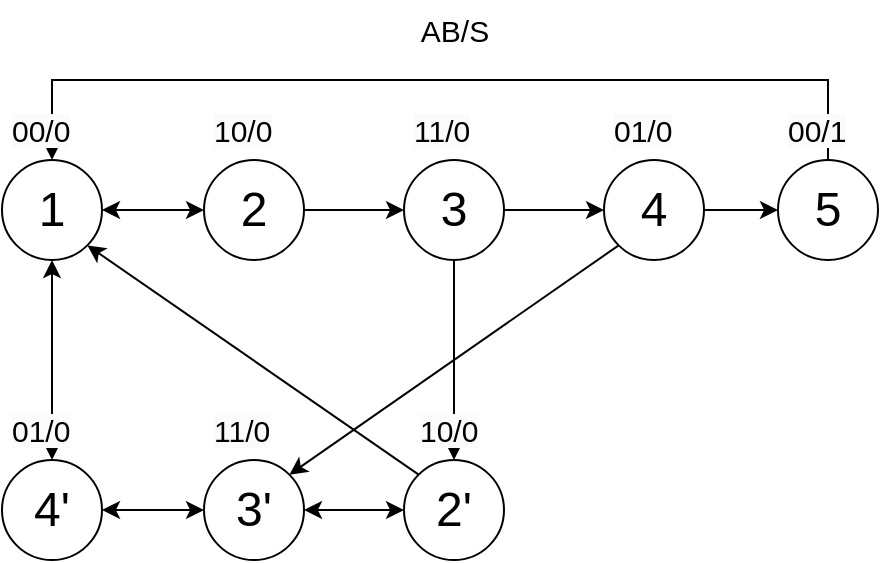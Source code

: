 <mxfile version="22.1.0" type="github">
  <diagram name="Page-1" id="3fErs55-OZsNqXfPUkWB">
    <mxGraphModel dx="724" dy="374" grid="1" gridSize="10" guides="1" tooltips="1" connect="1" arrows="1" fold="1" page="1" pageScale="1" pageWidth="827" pageHeight="1169" math="0" shadow="0">
      <root>
        <mxCell id="0" />
        <mxCell id="1" parent="0" />
        <mxCell id="hiORmIcwOsCS7kN5goXp-3" value="&lt;font style=&quot;font-size: 15px;&quot;&gt;AB/S&lt;/font&gt;" style="text;html=1;align=center;verticalAlign=middle;resizable=0;points=[];autosize=1;strokeColor=none;fillColor=none;" parent="1" vertex="1">
          <mxGeometry x="426" y="90" width="60" height="30" as="geometry" />
        </mxCell>
        <mxCell id="hiORmIcwOsCS7kN5goXp-4" value="&lt;font style=&quot;font-size: 24px;&quot;&gt;1&lt;/font&gt;" style="ellipse;whiteSpace=wrap;html=1;aspect=fixed;" parent="1" vertex="1">
          <mxGeometry x="230" y="170" width="50" height="50" as="geometry" />
        </mxCell>
        <mxCell id="hiORmIcwOsCS7kN5goXp-18" style="edgeStyle=orthogonalEdgeStyle;rounded=0;orthogonalLoop=1;jettySize=auto;html=1;exitX=1;exitY=0.5;exitDx=0;exitDy=0;entryX=0;entryY=0.5;entryDx=0;entryDy=0;" parent="1" source="hiORmIcwOsCS7kN5goXp-6" target="hiORmIcwOsCS7kN5goXp-8" edge="1">
          <mxGeometry relative="1" as="geometry" />
        </mxCell>
        <mxCell id="hiORmIcwOsCS7kN5goXp-6" value="&lt;span style=&quot;font-size: 24px;&quot;&gt;2&lt;/span&gt;" style="ellipse;whiteSpace=wrap;html=1;aspect=fixed;" parent="1" vertex="1">
          <mxGeometry x="331" y="170" width="50" height="50" as="geometry" />
        </mxCell>
        <mxCell id="hiORmIcwOsCS7kN5goXp-7" value="&lt;span style=&quot;color: rgb(0, 0, 0); font-family: Helvetica; font-size: 15px; font-style: normal; font-variant-ligatures: normal; font-variant-caps: normal; font-weight: 400; letter-spacing: normal; orphans: 2; text-align: center; text-indent: 0px; text-transform: none; widows: 2; word-spacing: 0px; -webkit-text-stroke-width: 0px; background-color: rgb(251, 251, 251); text-decoration-thickness: initial; text-decoration-style: initial; text-decoration-color: initial; float: none; display: inline !important;&quot;&gt;10/0&lt;/span&gt;" style="text;whiteSpace=wrap;html=1;" parent="1" vertex="1">
          <mxGeometry x="334" y="140" width="44" height="30" as="geometry" />
        </mxCell>
        <mxCell id="hiORmIcwOsCS7kN5goXp-19" style="edgeStyle=orthogonalEdgeStyle;rounded=0;orthogonalLoop=1;jettySize=auto;html=1;exitX=1;exitY=0.5;exitDx=0;exitDy=0;entryX=0;entryY=0.5;entryDx=0;entryDy=0;" parent="1" source="hiORmIcwOsCS7kN5goXp-8" target="hiORmIcwOsCS7kN5goXp-10" edge="1">
          <mxGeometry relative="1" as="geometry" />
        </mxCell>
        <mxCell id="hiORmIcwOsCS7kN5goXp-43" style="edgeStyle=orthogonalEdgeStyle;rounded=0;orthogonalLoop=1;jettySize=auto;html=1;exitX=0.5;exitY=1;exitDx=0;exitDy=0;" parent="1" source="hiORmIcwOsCS7kN5goXp-8" target="hiORmIcwOsCS7kN5goXp-24" edge="1">
          <mxGeometry relative="1" as="geometry" />
        </mxCell>
        <mxCell id="hiORmIcwOsCS7kN5goXp-8" value="&lt;span style=&quot;font-size: 24px;&quot;&gt;3&lt;/span&gt;" style="ellipse;whiteSpace=wrap;html=1;aspect=fixed;" parent="1" vertex="1">
          <mxGeometry x="431" y="170" width="50" height="50" as="geometry" />
        </mxCell>
        <mxCell id="hiORmIcwOsCS7kN5goXp-9" value="&lt;span style=&quot;color: rgb(0, 0, 0); font-family: Helvetica; font-size: 15px; font-style: normal; font-variant-ligatures: normal; font-variant-caps: normal; font-weight: 400; letter-spacing: normal; orphans: 2; text-align: center; text-indent: 0px; text-transform: none; widows: 2; word-spacing: 0px; -webkit-text-stroke-width: 0px; background-color: rgb(251, 251, 251); text-decoration-thickness: initial; text-decoration-style: initial; text-decoration-color: initial; float: none; display: inline !important;&quot;&gt;11/0&lt;/span&gt;" style="text;whiteSpace=wrap;html=1;" parent="1" vertex="1">
          <mxGeometry x="434" y="140" width="44" height="30" as="geometry" />
        </mxCell>
        <mxCell id="hiORmIcwOsCS7kN5goXp-20" style="edgeStyle=orthogonalEdgeStyle;rounded=0;orthogonalLoop=1;jettySize=auto;html=1;exitX=1;exitY=0.5;exitDx=0;exitDy=0;entryX=0;entryY=0.5;entryDx=0;entryDy=0;" parent="1" source="hiORmIcwOsCS7kN5goXp-10" target="hiORmIcwOsCS7kN5goXp-12" edge="1">
          <mxGeometry relative="1" as="geometry" />
        </mxCell>
        <mxCell id="hiORmIcwOsCS7kN5goXp-10" value="&lt;font style=&quot;font-size: 24px;&quot;&gt;4&lt;/font&gt;" style="ellipse;whiteSpace=wrap;html=1;aspect=fixed;" parent="1" vertex="1">
          <mxGeometry x="531" y="170" width="50" height="50" as="geometry" />
        </mxCell>
        <mxCell id="hiORmIcwOsCS7kN5goXp-11" value="&lt;span style=&quot;color: rgb(0, 0, 0); font-family: Helvetica; font-size: 15px; font-style: normal; font-variant-ligatures: normal; font-variant-caps: normal; font-weight: 400; letter-spacing: normal; orphans: 2; text-align: center; text-indent: 0px; text-transform: none; widows: 2; word-spacing: 0px; -webkit-text-stroke-width: 0px; background-color: rgb(251, 251, 251); text-decoration-thickness: initial; text-decoration-style: initial; text-decoration-color: initial; float: none; display: inline !important;&quot;&gt;01/0&lt;/span&gt;" style="text;whiteSpace=wrap;html=1;" parent="1" vertex="1">
          <mxGeometry x="534" y="140" width="44" height="30" as="geometry" />
        </mxCell>
        <mxCell id="gGBbeoySgylxUfmutvFJ-1" style="edgeStyle=orthogonalEdgeStyle;rounded=0;orthogonalLoop=1;jettySize=auto;html=1;exitX=0.5;exitY=0;exitDx=0;exitDy=0;entryX=0.5;entryY=0;entryDx=0;entryDy=0;" edge="1" parent="1" source="hiORmIcwOsCS7kN5goXp-12" target="hiORmIcwOsCS7kN5goXp-4">
          <mxGeometry relative="1" as="geometry">
            <Array as="points">
              <mxPoint x="643" y="130" />
              <mxPoint x="255" y="130" />
            </Array>
          </mxGeometry>
        </mxCell>
        <mxCell id="hiORmIcwOsCS7kN5goXp-12" value="&lt;font style=&quot;font-size: 24px;&quot;&gt;5&lt;/font&gt;" style="ellipse;whiteSpace=wrap;html=1;aspect=fixed;" parent="1" vertex="1">
          <mxGeometry x="618" y="170" width="50" height="50" as="geometry" />
        </mxCell>
        <mxCell id="hiORmIcwOsCS7kN5goXp-13" value="&lt;span style=&quot;color: rgb(0, 0, 0); font-family: Helvetica; font-size: 15px; font-style: normal; font-variant-ligatures: normal; font-variant-caps: normal; font-weight: 400; letter-spacing: normal; orphans: 2; text-align: center; text-indent: 0px; text-transform: none; widows: 2; word-spacing: 0px; -webkit-text-stroke-width: 0px; background-color: rgb(251, 251, 251); text-decoration-thickness: initial; text-decoration-style: initial; text-decoration-color: initial; float: none; display: inline !important;&quot;&gt;00/1&lt;/span&gt;" style="text;whiteSpace=wrap;html=1;" parent="1" vertex="1">
          <mxGeometry x="621" y="140" width="44" height="30" as="geometry" />
        </mxCell>
        <mxCell id="hiORmIcwOsCS7kN5goXp-24" value="&lt;span style=&quot;font-size: 24px;&quot;&gt;2&#39;&lt;/span&gt;" style="ellipse;whiteSpace=wrap;html=1;aspect=fixed;" parent="1" vertex="1">
          <mxGeometry x="431" y="320" width="50" height="50" as="geometry" />
        </mxCell>
        <mxCell id="hiORmIcwOsCS7kN5goXp-25" value="&lt;span style=&quot;color: rgb(0, 0, 0); font-family: Helvetica; font-size: 15px; font-style: normal; font-variant-ligatures: normal; font-variant-caps: normal; font-weight: 400; letter-spacing: normal; orphans: 2; text-align: center; text-indent: 0px; text-transform: none; widows: 2; word-spacing: 0px; -webkit-text-stroke-width: 0px; background-color: rgb(251, 251, 251); text-decoration-thickness: initial; text-decoration-style: initial; text-decoration-color: initial; float: none; display: inline !important;&quot;&gt;10/0&lt;/span&gt;" style="text;whiteSpace=wrap;html=1;" parent="1" vertex="1">
          <mxGeometry x="437" y="290" width="44" height="30" as="geometry" />
        </mxCell>
        <mxCell id="hiORmIcwOsCS7kN5goXp-27" value="&lt;span style=&quot;font-size: 24px;&quot;&gt;3&#39;&lt;/span&gt;" style="ellipse;whiteSpace=wrap;html=1;aspect=fixed;" parent="1" vertex="1">
          <mxGeometry x="331" y="320" width="50" height="50" as="geometry" />
        </mxCell>
        <mxCell id="hiORmIcwOsCS7kN5goXp-28" value="&lt;span style=&quot;color: rgb(0, 0, 0); font-family: Helvetica; font-size: 15px; font-style: normal; font-variant-ligatures: normal; font-variant-caps: normal; font-weight: 400; letter-spacing: normal; orphans: 2; text-align: center; text-indent: 0px; text-transform: none; widows: 2; word-spacing: 0px; -webkit-text-stroke-width: 0px; background-color: rgb(251, 251, 251); text-decoration-thickness: initial; text-decoration-style: initial; text-decoration-color: initial; float: none; display: inline !important;&quot;&gt;11/0&lt;/span&gt;" style="text;whiteSpace=wrap;html=1;" parent="1" vertex="1">
          <mxGeometry x="334" y="290" width="44" height="30" as="geometry" />
        </mxCell>
        <mxCell id="hiORmIcwOsCS7kN5goXp-29" value="&lt;font style=&quot;font-size: 24px;&quot;&gt;4&#39;&lt;/font&gt;" style="ellipse;whiteSpace=wrap;html=1;aspect=fixed;" parent="1" vertex="1">
          <mxGeometry x="230" y="320" width="50" height="50" as="geometry" />
        </mxCell>
        <mxCell id="hiORmIcwOsCS7kN5goXp-34" value="" style="endArrow=classic;startArrow=classic;html=1;rounded=0;exitX=1;exitY=0.5;exitDx=0;exitDy=0;entryX=0;entryY=0.5;entryDx=0;entryDy=0;" parent="1" source="hiORmIcwOsCS7kN5goXp-29" target="hiORmIcwOsCS7kN5goXp-27" edge="1">
          <mxGeometry width="50" height="50" relative="1" as="geometry">
            <mxPoint x="430" y="340" as="sourcePoint" />
            <mxPoint x="480" y="290" as="targetPoint" />
          </mxGeometry>
        </mxCell>
        <mxCell id="hiORmIcwOsCS7kN5goXp-36" value="" style="endArrow=classic;startArrow=classic;html=1;rounded=0;exitX=0.5;exitY=0;exitDx=0;exitDy=0;entryX=0.5;entryY=1;entryDx=0;entryDy=0;" parent="1" source="hiORmIcwOsCS7kN5goXp-29" target="hiORmIcwOsCS7kN5goXp-4" edge="1">
          <mxGeometry width="50" height="50" relative="1" as="geometry">
            <mxPoint x="430" y="290" as="sourcePoint" />
            <mxPoint x="480" y="240" as="targetPoint" />
          </mxGeometry>
        </mxCell>
        <mxCell id="hiORmIcwOsCS7kN5goXp-30" value="&lt;span style=&quot;color: rgb(0, 0, 0); font-family: Helvetica; font-size: 15px; font-style: normal; font-variant-ligatures: normal; font-variant-caps: normal; font-weight: 400; letter-spacing: normal; orphans: 2; text-align: center; text-indent: 0px; text-transform: none; widows: 2; word-spacing: 0px; -webkit-text-stroke-width: 0px; background-color: rgb(251, 251, 251); text-decoration-thickness: initial; text-decoration-style: initial; text-decoration-color: initial; float: none; display: inline !important;&quot;&gt;01/0&lt;/span&gt;" style="text;whiteSpace=wrap;html=1;" parent="1" vertex="1">
          <mxGeometry x="233" y="290" width="44" height="30" as="geometry" />
        </mxCell>
        <mxCell id="hiORmIcwOsCS7kN5goXp-38" value="" style="endArrow=classic;startArrow=classic;html=1;rounded=0;exitX=1;exitY=0.5;exitDx=0;exitDy=0;entryX=0;entryY=0.5;entryDx=0;entryDy=0;" parent="1" source="hiORmIcwOsCS7kN5goXp-27" target="hiORmIcwOsCS7kN5goXp-24" edge="1">
          <mxGeometry width="50" height="50" relative="1" as="geometry">
            <mxPoint x="430" y="370" as="sourcePoint" />
            <mxPoint x="480" y="320" as="targetPoint" />
          </mxGeometry>
        </mxCell>
        <mxCell id="hiORmIcwOsCS7kN5goXp-39" value="" style="endArrow=classic;html=1;rounded=0;exitX=0;exitY=0;exitDx=0;exitDy=0;entryX=1;entryY=1;entryDx=0;entryDy=0;" parent="1" source="hiORmIcwOsCS7kN5goXp-24" target="hiORmIcwOsCS7kN5goXp-4" edge="1">
          <mxGeometry width="50" height="50" relative="1" as="geometry">
            <mxPoint x="380" y="310" as="sourcePoint" />
            <mxPoint x="430" y="260" as="targetPoint" />
          </mxGeometry>
        </mxCell>
        <mxCell id="hiORmIcwOsCS7kN5goXp-42" value="" style="endArrow=classic;startArrow=classic;html=1;rounded=0;exitX=1;exitY=0.5;exitDx=0;exitDy=0;" parent="1" source="hiORmIcwOsCS7kN5goXp-4" target="hiORmIcwOsCS7kN5goXp-6" edge="1">
          <mxGeometry width="50" height="50" relative="1" as="geometry">
            <mxPoint x="380" y="310" as="sourcePoint" />
            <mxPoint x="430" y="260" as="targetPoint" />
          </mxGeometry>
        </mxCell>
        <mxCell id="hiORmIcwOsCS7kN5goXp-45" value="" style="endArrow=classic;html=1;rounded=0;exitX=0;exitY=1;exitDx=0;exitDy=0;entryX=1;entryY=0;entryDx=0;entryDy=0;" parent="1" source="hiORmIcwOsCS7kN5goXp-10" target="hiORmIcwOsCS7kN5goXp-27" edge="1">
          <mxGeometry width="50" height="50" relative="1" as="geometry">
            <mxPoint x="380" y="270" as="sourcePoint" />
            <mxPoint x="430" y="220" as="targetPoint" />
          </mxGeometry>
        </mxCell>
        <mxCell id="hiORmIcwOsCS7kN5goXp-5" value="&lt;span style=&quot;color: rgb(0, 0, 0); font-family: Helvetica; font-size: 15px; font-style: normal; font-variant-ligatures: normal; font-variant-caps: normal; font-weight: 400; letter-spacing: normal; orphans: 2; text-align: center; text-indent: 0px; text-transform: none; widows: 2; word-spacing: 0px; -webkit-text-stroke-width: 0px; background-color: rgb(251, 251, 251); text-decoration-thickness: initial; text-decoration-style: initial; text-decoration-color: initial; float: none; display: inline !important;&quot;&gt;00/0&lt;/span&gt;" style="text;whiteSpace=wrap;html=1;" parent="1" vertex="1">
          <mxGeometry x="233" y="140" width="44" height="30" as="geometry" />
        </mxCell>
      </root>
    </mxGraphModel>
  </diagram>
</mxfile>
